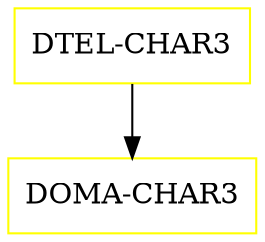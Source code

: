 digraph G {
  "DTEL-CHAR3" [shape=box,color=yellow];
  "DOMA-CHAR3" [shape=box,color=yellow,URL="./DOMA_CHAR3.html"];
  "DTEL-CHAR3" -> "DOMA-CHAR3";
}

